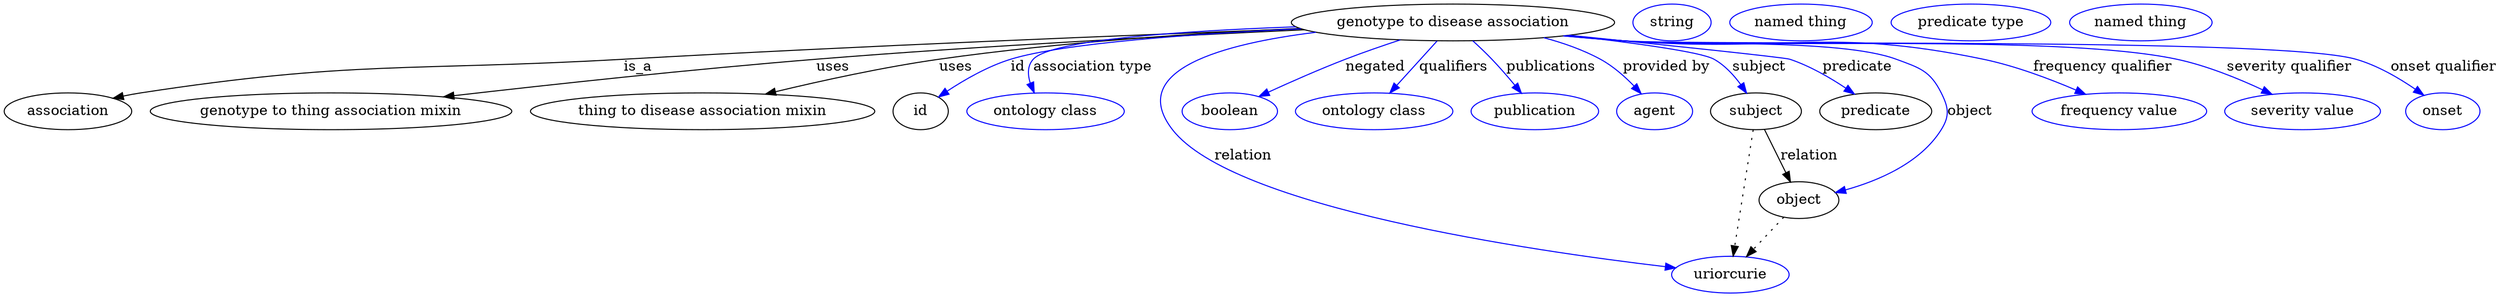digraph {
	graph [bb="0,0,1993,283"];
	node [label="\N"];
	"genotype to disease association"	 [height=0.5,
		label="genotype to disease association",
		pos="1164,265",
		width=3.3761];
	association	 [height=0.5,
		pos="50.046,178",
		width=1.3902];
	"genotype to disease association" -> association	 [label=is_a,
		lp="503.05,221.5",
		pos="e,86.568,190.44 1047.4,259.9 913.35,253.77 686.68,242.6 492.05,229 321.61,217.1 276.79,228.44 109.05,196 104.91,195.2 100.64,194.22 \
96.394,193.13"];
	"genotype to thing association mixin"	 [height=0.5,
		pos="256.05,178",
		width=3.8274];
	"genotype to disease association" -> "genotype to thing association mixin"	 [label=uses,
		lp="659.05,221.5",
		pos="e,347.51,191.51 1049.4,259 944.52,253.04 785.14,242.8 647.05,229 548.41,219.14 436.25,204.12 357.44,192.93"];
	"thing to disease association mixin"	 [height=0.5,
		pos="542.05,178",
		width=3.6288];
	"genotype to disease association" -> "thing to disease association mixin"	 [label=uses,
		lp="753.05,221.5",
		pos="e,596,194.42 1046.7,260.25 961.42,255.52 843.51,246.37 741.05,229 695.37,221.26 644.81,208.24 606.09,197.3"];
	id	 [height=0.5,
		pos="718.05,178",
		width=0.75];
	"genotype to disease association" -> id	 [color=blue,
		label=id,
		lp="804.55,221.5",
		pos="e,735.15,192.12 1048.2,259.37 959.04,253.95 843.7,244.3 799.05,229 778.94,222.11 758.71,209.38 743.49,198.36",
		style=solid];
	"association type"	 [color=blue,
		height=0.5,
		label="ontology class",
		pos="825.05,178",
		width=1.7151];
	"genotype to disease association" -> "association type"	 [color=blue,
		label="association type",
		lp="863.05,221.5",
		pos="e,816.64,196.15 1046.1,260.37 952.34,255.44 834.31,245.94 819.05,229 813.45,222.78 812.76,214.27 814.13,205.98",
		style=solid];
	relation	 [color=blue,
		height=0.5,
		label=uriorcurie,
		pos="1387,18",
		width=1.2638];
	"genotype to disease association" -> relation	 [color=blue,
		label=relation,
		lp="995.05,134.5",
		pos="e,1344.7,24.81 1065.7,254.41 986.28,241.67 893.83,214.75 934.05,160 982.26,94.363 1226,45.442 1334.6,26.545",
		style=solid];
	negated	 [color=blue,
		height=0.5,
		label=boolean,
		pos="981.05,178",
		width=1.0652];
	"genotype to disease association" -> negated	 [color=blue,
		label=negated,
		lp="1102.5,221.5",
		pos="e,1006.7,191.65 1123.3,247.92 1109.8,242.1 1094.7,235.43 1081,229 1059.1,218.65 1034.8,206.29 1015.7,196.33",
		style=solid];
	qualifiers	 [color=blue,
		height=0.5,
		label="ontology class",
		pos="1099,178",
		width=1.7151];
	"genotype to disease association" -> qualifiers	 [color=blue,
		label=qualifiers,
		lp="1162,221.5",
		pos="e,1112.3,195.71 1150.6,246.97 1141.3,234.53 1128.8,217.78 1118.4,203.91",
		style=solid];
	publications	 [color=blue,
		height=0.5,
		label=publication,
		pos="1229,178",
		width=1.3902];
	"genotype to disease association" -> publications	 [color=blue,
		label=publications,
		lp="1236.5,221.5",
		pos="e,1216.5,195.57 1178.4,246.78 1182.8,241.11 1187.7,234.82 1192,229 1198.1,220.91 1204.6,212 1210.5,203.93",
		style=solid];
	"provided by"	 [color=blue,
		height=0.5,
		label=agent,
		pos="1327,178",
		width=0.83048];
	"genotype to disease association" -> "provided by"	 [color=blue,
		label="provided by",
		lp="1327,221.5",
		pos="e,1313.7,194.25 1227.6,249.58 1243.4,244.32 1259.8,237.54 1274,229 1286.1,221.73 1297.7,211.24 1306.9,201.66",
		style=solid];
	subject	 [height=0.5,
		pos="1411,178",
		width=0.99297];
	"genotype to disease association" -> subject	 [color=blue,
		label=subject,
		lp="1403.5,221.5",
		pos="e,1399.6,195.42 1249.7,252.18 1299.2,244.32 1353.7,234.7 1364,229 1375.3,222.81 1385.4,212.92 1393.2,203.49",
		style=solid];
	predicate	 [height=0.5,
		pos="1508,178",
		width=1.1916];
	"genotype to disease association" -> predicate	 [color=blue,
		label=predicate,
		lp="1483,221.5",
		pos="e,1488,194.05 1252.9,252.67 1266.6,250.76 1280.7,248.82 1294,247 1353.1,238.91 1371,249.35 1427,229 1445.8,222.17 1464.9,210.49 \
1479.8,200.03",
		style=solid];
	object	 [height=0.5,
		pos="1447,91",
		width=0.9027];
	"genotype to disease association" -> object	 [color=blue,
		label=object,
		lp="1583,178",
		pos="e,1475.7,99.483 1250.7,252.33 1265.1,250.41 1280,248.55 1294,247 1390.7,236.33 1420.5,261.64 1512,229 1536.4,220.31 1548,218.91 \
1560,196 1567.5,181.84 1567.9,173.95 1560,160 1544.2,131.74 1511.5,113.68 1485.4,103.15",
		style=solid];
	"frequency qualifier"	 [color=blue,
		height=0.5,
		label="frequency value",
		pos="1707,178",
		width=1.8776];
	"genotype to disease association" -> "frequency qualifier"	 [color=blue,
		label="frequency qualifier",
		lp="1693,221.5",
		pos="e,1679.8,194.76 1249.6,252.18 1264.4,250.24 1279.6,248.42 1294,247 1430.1,233.62 1468.7,263.28 1601,229 1625.5,222.68 1651,210.59 \
1670.8,199.77",
		style=solid];
	"severity qualifier"	 [color=blue,
		height=0.5,
		label="severity value",
		pos="1852,178",
		width=1.661];
	"genotype to disease association" -> "severity qualifier"	 [color=blue,
		label="severity qualifier",
		lp="1834.5,221.5",
		pos="e,1826.6,194.42 1248.9,252.03 1263.9,250.09 1279.4,248.3 1294,247 1394.8,238.05 1651,254 1749,229 1773.2,222.83 1798.4,210.5 1817.8,\
199.51",
		style=solid];
	"onset qualifier"	 [color=blue,
		height=0.5,
		label=onset,
		pos="1963,178",
		width=0.81243];
	"genotype to disease association" -> "onset qualifier"	 [color=blue,
		label="onset qualifier",
		lp="1953.5,221.5",
		pos="e,1946.2,193 1248.5,251.97 1263.6,250.01 1279.3,248.24 1294,247 1359.5,241.49 1822.4,248.71 1885,229 1904.5,222.87 1923.8,210.39 \
1938.3,199.31",
		style=solid];
	association_id	 [color=blue,
		height=0.5,
		label=string,
		pos="1334,265",
		width=0.84854];
	subject -> relation	 [pos="e,1389.8,36.223 1408.3,159.96 1404.2,132.35 1396.3,79.375 1391.3,46.525",
		style=dotted];
	subject -> object	 [label=relation,
		lp="1453,134.5",
		pos="e,1439.7,108.71 1418.5,159.97 1423.5,147.88 1430.2,131.73 1435.8,118.09"];
	"genotype to disease association_subject"	 [color=blue,
		height=0.5,
		label="named thing",
		pos="1438,265",
		width=1.5346];
	"genotype to disease association_predicate"	 [color=blue,
		height=0.5,
		label="predicate type",
		pos="1572,265",
		width=1.679];
	object -> relation	 [pos="e,1401.2,35.261 1433.4,74.435 1425.8,65.207 1416.2,53.528 1407.8,43.191",
		style=dotted];
	"genotype to disease association_object"	 [color=blue,
		height=0.5,
		label="named thing",
		pos="1706,265",
		width=1.5346];
}
